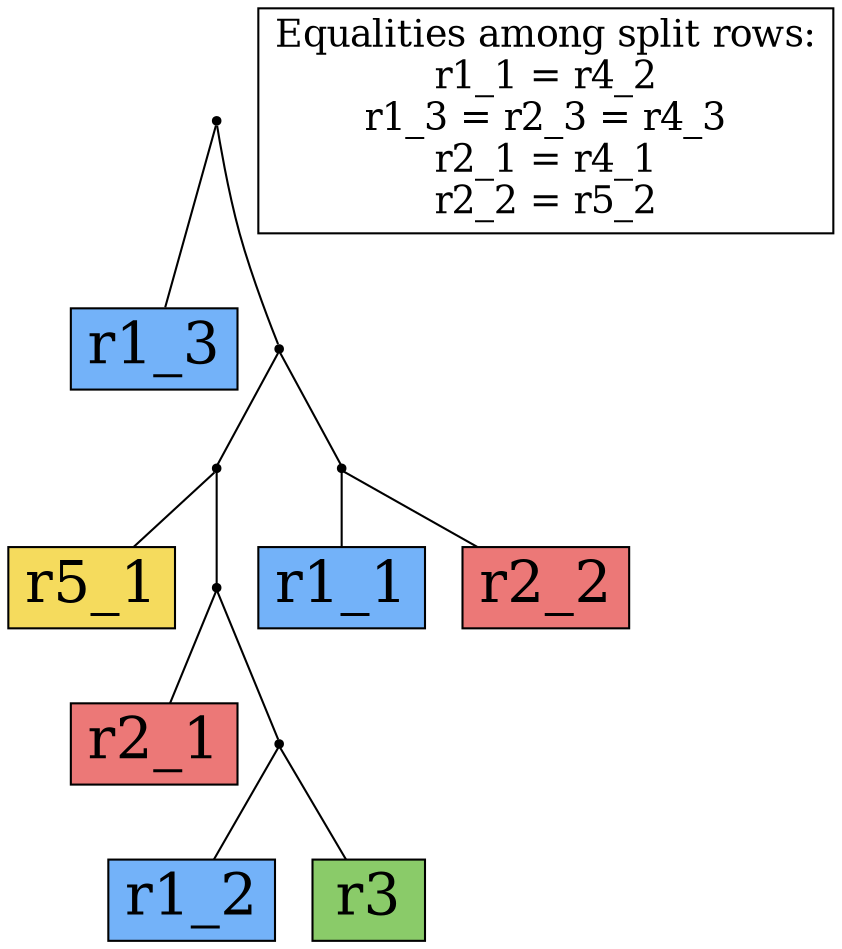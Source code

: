 digraph {
r1_1[label="r1_1",shape=box,style=filled,fontsize=28,fillcolor="#73B2F9"];
r1_2[label="r1_2",shape=box,style=filled,fontsize=28,fillcolor="#73B2F9"];
r1_3[label="r1_3",shape=box,style=filled,fontsize=28,fillcolor="#73B2F9"];
r2_1[label="r2_1",shape=box,style=filled,fontsize=28,fillcolor="#EC7877"];
r2_2[label="r2_2",shape=box,style=filled,fontsize=28,fillcolor="#EC7877"];
r3[label="r3",shape=box,style=filled,fontsize=28,fillcolor="#8ACB69"];
r5_1[label="r5_1",shape=box,style=filled,fontsize=28,fillcolor="#F5DB5D"];
legend[label="Equalities among split rows:
r1_1 = r4_2
r1_3 = r2_3 = r4_3
r2_1 = r4_1
r2_2 = r5_2
",shape=box,fontsize=18];
Int0[shape=point,style=filled,fillcolor=black,label=""];
Int0 -> r1_2[arrowhead=none];
Int0 -> r3[arrowhead=none];
Int1[shape=point,style=filled,fillcolor=black,label=""];
Int1 -> r2_1[arrowhead=none];
Int1 -> Int0[arrowhead=none];
Int2[shape=point,style=filled,fillcolor=black,label=""];
Int2 -> r5_1[arrowhead=none];
Int2 -> Int1[arrowhead=none];
Int3[shape=point,style=filled,fillcolor=black,label=""];
Int3 -> r1_1[arrowhead=none];
Int3 -> r2_2[arrowhead=none];
Int4[shape=point,style=filled,fillcolor=black,label=""];
Int4 -> Int2[arrowhead=none];
Int4 -> Int3[arrowhead=none];
Int5[shape=point,style=filled,fillcolor=black,label=""];
Int5 -> r1_3[arrowhead=none];
Int5 -> Int4[arrowhead=none];
}
